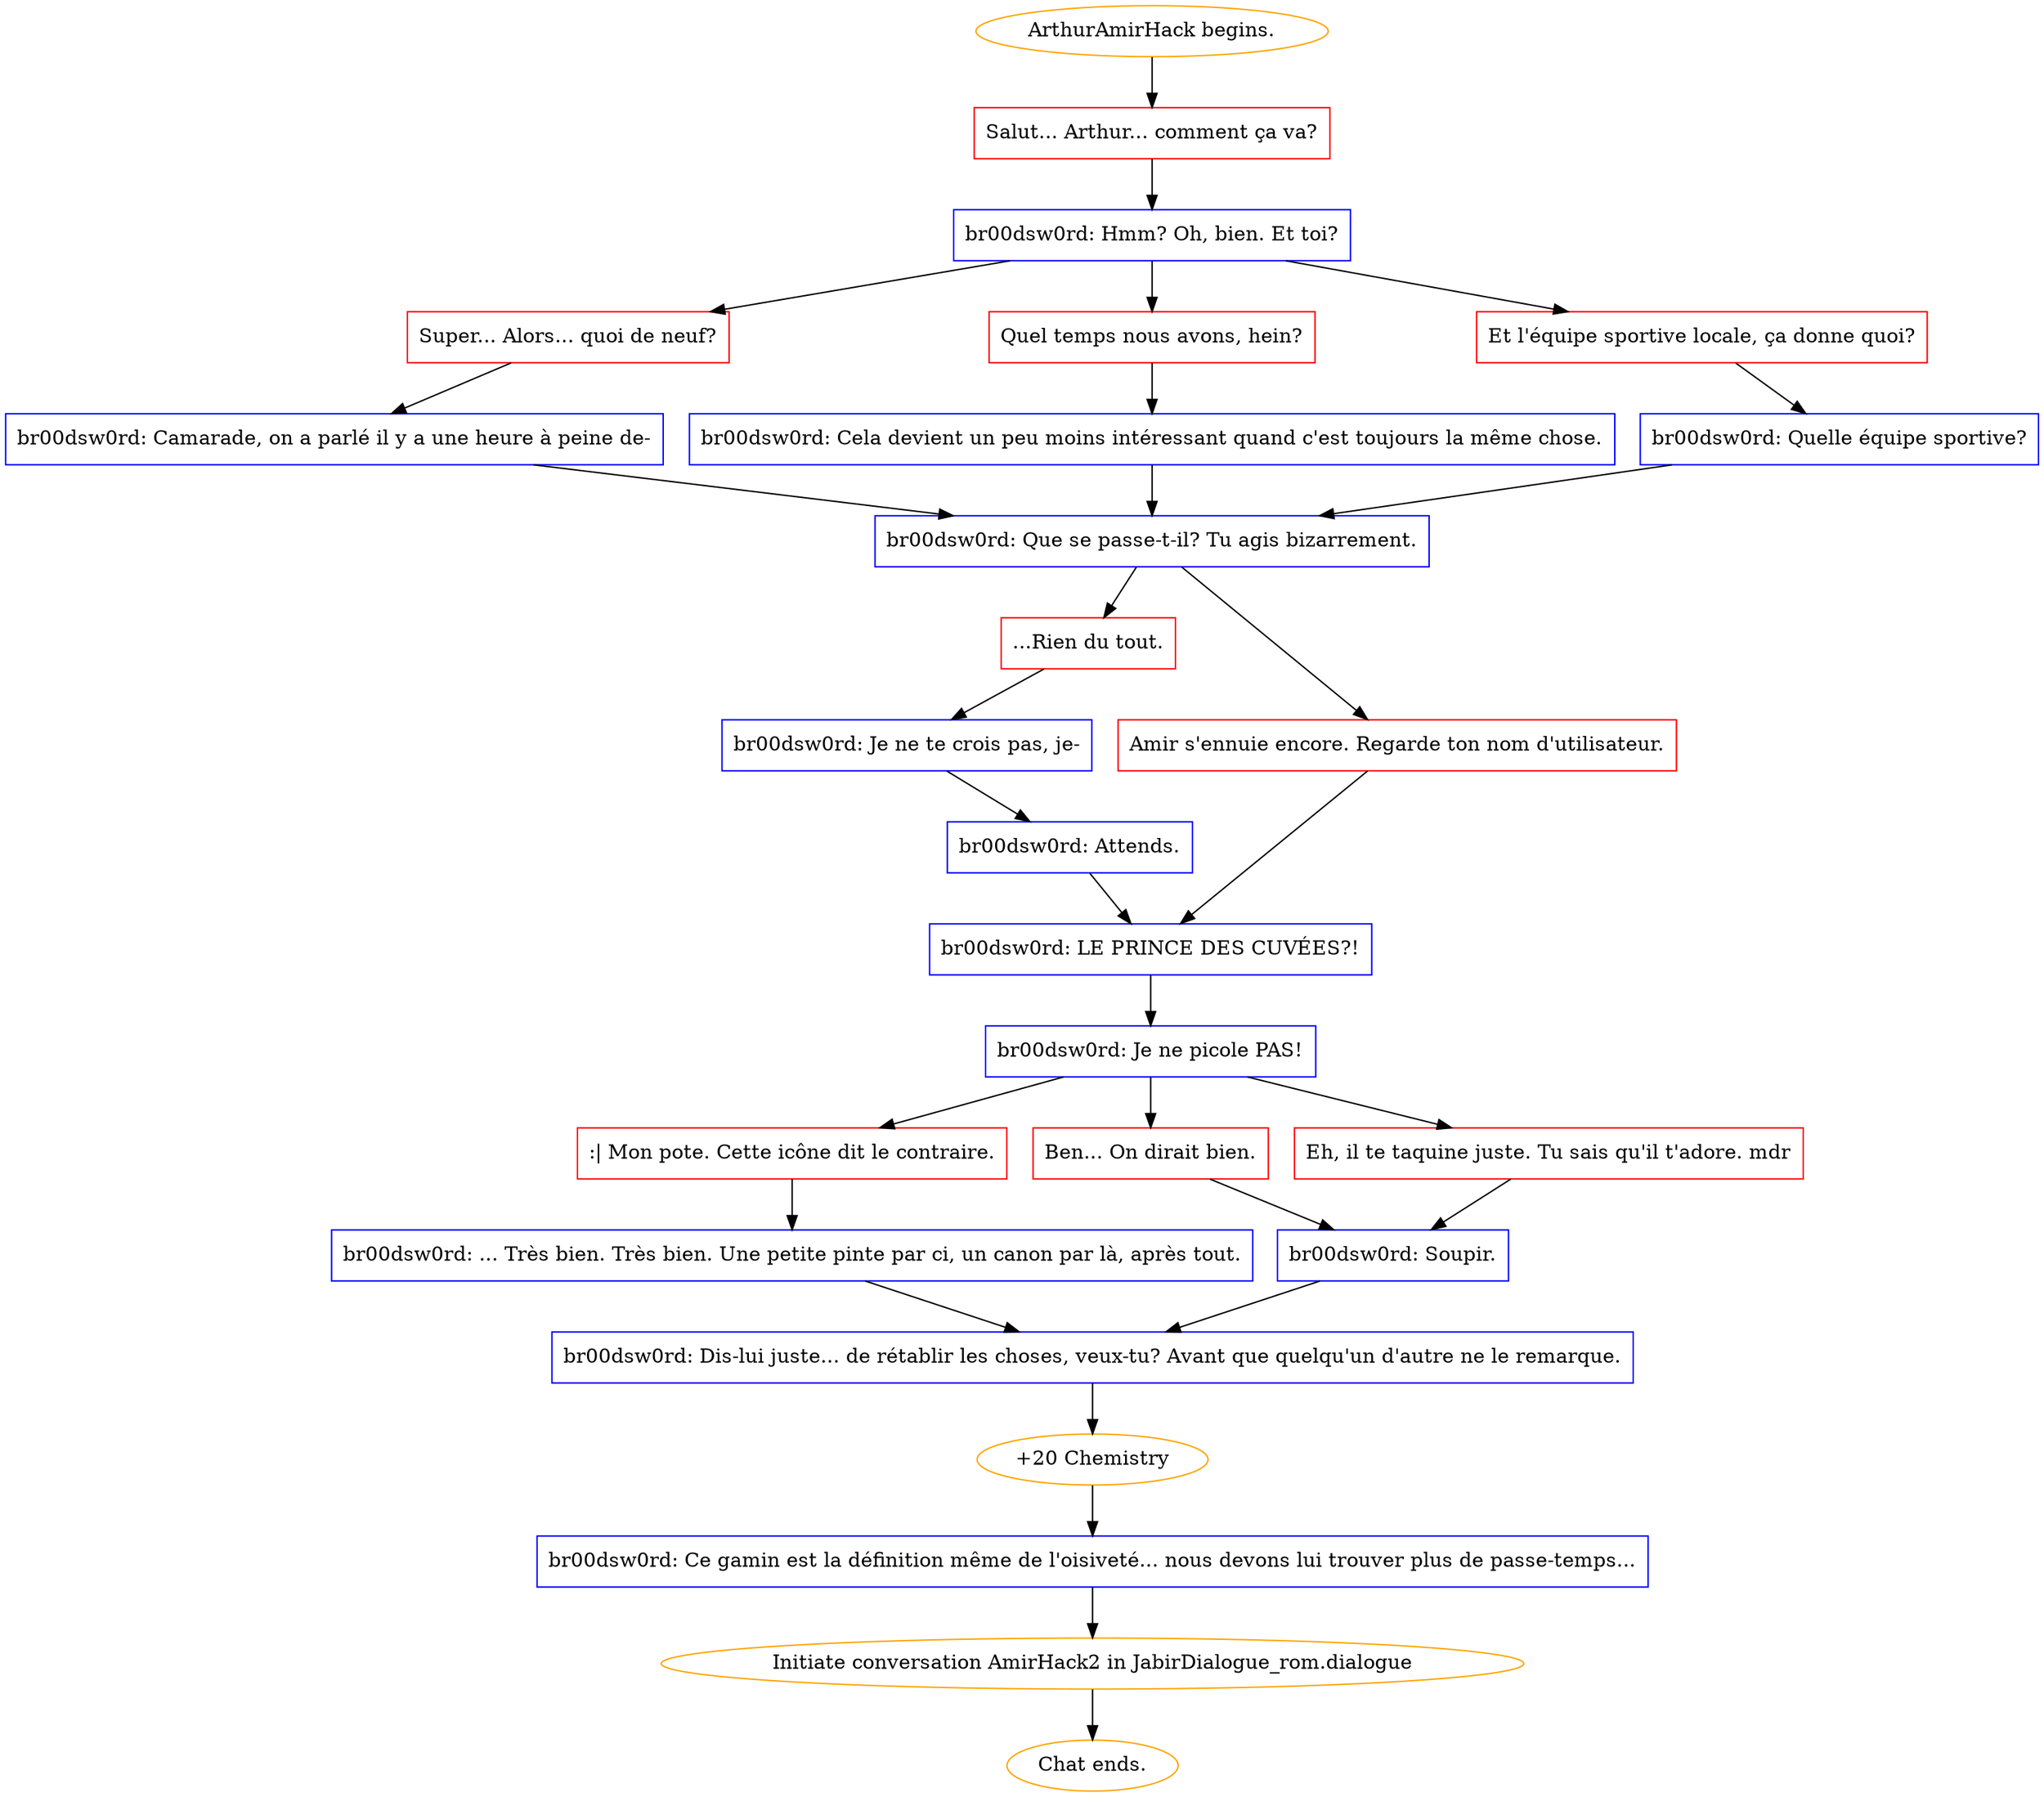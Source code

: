 digraph {
	"ArthurAmirHack begins." [color=orange];
		"ArthurAmirHack begins." -> j1980596266;
	j1980596266 [label="Salut... Arthur... comment ça va?",shape=box,color=red];
		j1980596266 -> j3568018852;
	j3568018852 [label="br00dsw0rd: Hmm? Oh, bien. Et toi?",shape=box,color=blue];
		j3568018852 -> j1452943716;
		j3568018852 -> j1391846644;
		j3568018852 -> j575001148;
	j1452943716 [label="Super... Alors... quoi de neuf?",shape=box,color=red];
		j1452943716 -> j419941730;
	j1391846644 [label="Quel temps nous avons, hein?",shape=box,color=red];
		j1391846644 -> j3690623044;
	j575001148 [label="Et l'équipe sportive locale, ça donne quoi?",shape=box,color=red];
		j575001148 -> j3166145912;
	j419941730 [label="br00dsw0rd: Camarade, on a parlé il y a une heure à peine de-",shape=box,color=blue];
		j419941730 -> j877665996;
	j3690623044 [label="br00dsw0rd: Cela devient un peu moins intéressant quand c'est toujours la même chose.",shape=box,color=blue];
		j3690623044 -> j877665996;
	j3166145912 [label="br00dsw0rd: Quelle équipe sportive?",shape=box,color=blue];
		j3166145912 -> j877665996;
	j877665996 [label="br00dsw0rd: Que se passe-t-il? Tu agis bizarrement.",shape=box,color=blue];
		j877665996 -> j3051285200;
		j877665996 -> j1691023290;
	j3051285200 [label="...Rien du tout.",shape=box,color=red];
		j3051285200 -> j2488195682;
	j1691023290 [label="Amir s'ennuie encore. Regarde ton nom d'utilisateur.",shape=box,color=red];
		j1691023290 -> j1962917702;
	j2488195682 [label="br00dsw0rd: Je ne te crois pas, je-",shape=box,color=blue];
		j2488195682 -> j3996393421;
	j1962917702 [label="br00dsw0rd: LE PRINCE DES CUVÉES?!",shape=box,color=blue];
		j1962917702 -> j3841479867;
	j3996393421 [label="br00dsw0rd: Attends.",shape=box,color=blue];
		j3996393421 -> j1962917702;
	j3841479867 [label="br00dsw0rd: Je ne picole PAS!",shape=box,color=blue];
		j3841479867 -> j825928164;
		j3841479867 -> j1741671070;
		j3841479867 -> j725554905;
	j825928164 [label=":| Mon pote. Cette icône dit le contraire.",shape=box,color=red];
		j825928164 -> j2306384719;
	j1741671070 [label="Ben... On dirait bien.",shape=box,color=red];
		j1741671070 -> j2310185372;
	j725554905 [label="Eh, il te taquine juste. Tu sais qu'il t'adore. mdr",shape=box,color=red];
		j725554905 -> j2310185372;
	j2306384719 [label="br00dsw0rd: ... Très bien. Très bien. Une petite pinte par ci, un canon par là, après tout.",shape=box,color=blue];
		j2306384719 -> j1285627385;
	j2310185372 [label="br00dsw0rd: Soupir.",shape=box,color=blue];
		j2310185372 -> j1285627385;
	j1285627385 [label="br00dsw0rd: Dis-lui juste... de rétablir les choses, veux-tu? Avant que quelqu'un d'autre ne le remarque.",shape=box,color=blue];
		j1285627385 -> j2798678392;
	j2798678392 [label="+20 Chemistry",color=orange];
		j2798678392 -> j3513471459;
	j3513471459 [label="br00dsw0rd: Ce gamin est la définition même de l'oisiveté... nous devons lui trouver plus de passe-temps...",shape=box,color=blue];
		j3513471459 -> "Initiate conversation AmirHack2 in JabirDialogue_rom.dialogue";
	"Initiate conversation AmirHack2 in JabirDialogue_rom.dialogue" [label="Initiate conversation AmirHack2 in JabirDialogue_rom.dialogue",color=orange];
		"Initiate conversation AmirHack2 in JabirDialogue_rom.dialogue" -> "Chat ends.";
	"Chat ends." [color=orange];
}